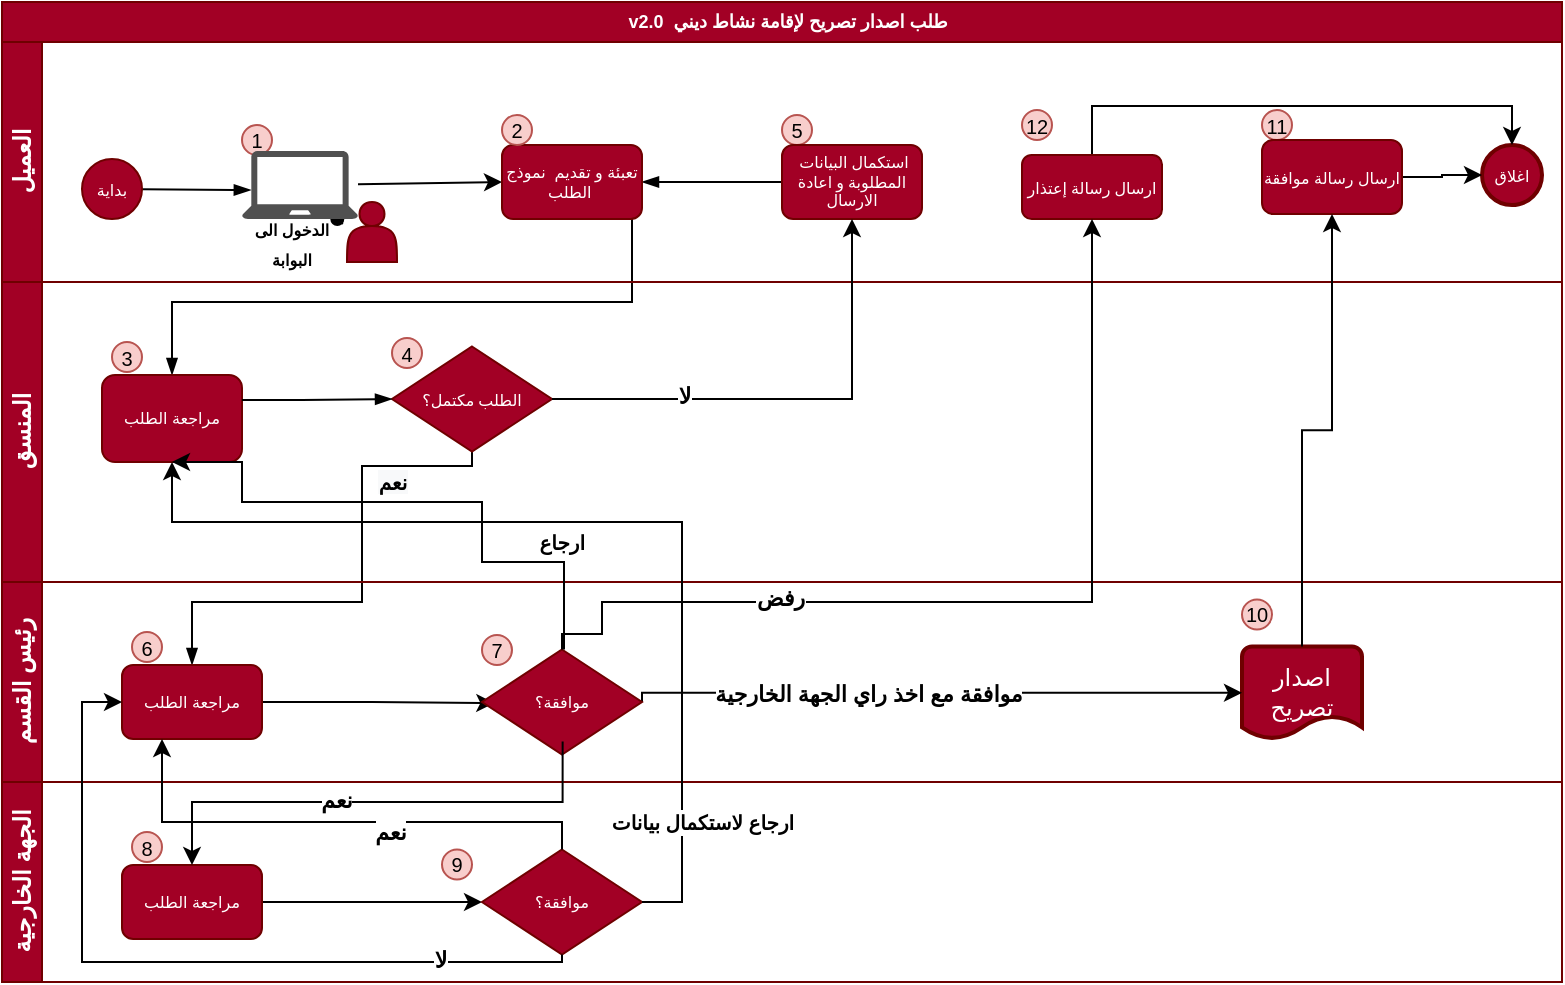 <mxfile type="github" version="13.8.1"><diagram id="c7488fd3-1785-93aa-aadb-54a6760d102a" name="Page-1"><mxGraphModel page="1" grid="1" shadow="0" math="0" background="#ffffff" pageHeight="1169" pageWidth="1654" pageScale="1" fold="1" arrows="1" connect="1" tooltips="1" guides="1" gridSize="10" dy="397" dx="723"><root><mxCell id="0" /><mxCell id="1" parent="0" /><mxCell id="2b4e8129b02d487f-1" style="swimlane;html=1;childLayout=stackLayout;horizontal=1;startSize=20;horizontalStack=0;rounded=0;shadow=0;labelBackgroundColor=none;strokeWidth=1;fontFamily=Verdana;fontSize=8;align=center;fillColor=#a20025;strokeColor=#6F0000;fontColor=#ffffff;" value="&lt;span lang=&quot;AR-SA&quot; dir=&quot;RTL&quot; style=&quot;line-height: 107% ; font-family: &amp;#34;dubai&amp;#34; , sans-serif&quot;&gt;&lt;font style=&quot;font-size: 9px&quot;&gt;&amp;nbsp;طلب اصدار تصريح لإقامة نشاط ديني&amp;nbsp; v2.0&amp;nbsp; &amp;nbsp;&lt;/font&gt;&lt;/span&gt;" parent="1" vertex="1"><mxGeometry width="780" height="490" as="geometry" y="80" x="170"><mxRectangle width="280" height="20" as="alternateBounds" y="80" x="170" /></mxGeometry></mxCell><mxCell id="KPhhI4xXO0q0EvICIsSK-16" target="2b4e8129b02d487f-12" style="edgeStyle=orthogonalEdgeStyle;rounded=0;jumpStyle=none;orthogonalLoop=1;jettySize=auto;html=1;entryX=0.5;entryY=0;entryDx=0;entryDy=0;endArrow=blockThin;endFill=1;" parent="2b4e8129b02d487f-1" edge="1" source="2b4e8129b02d487f-7"><mxGeometry as="geometry" relative="1"><Array as="points"><mxPoint y="150" x="315" /><mxPoint y="150" x="85" /></Array></mxGeometry></mxCell><mxCell id="KPhhI4xXO0q0EvICIsSK-31" target="KPhhI4xXO0q0EvICIsSK-30" style="edgeStyle=orthogonalEdgeStyle;rounded=0;jumpStyle=none;orthogonalLoop=1;jettySize=auto;html=1;entryX=0.5;entryY=0;entryDx=0;entryDy=0;endArrow=blockThin;endFill=1;exitX=0.5;exitY=1;exitDx=0;exitDy=0;exitPerimeter=0;" parent="2b4e8129b02d487f-1" edge="1" source="2vPmhwO70LCvBUlOEUrR-84"><mxGeometry as="geometry" relative="1"><Array as="points"><mxPoint y="232" x="235" /><mxPoint y="232" x="180" /><mxPoint y="300" x="180" /><mxPoint y="300" x="95" /></Array><mxPoint as="sourcePoint" y="220" x="372.5" /></mxGeometry></mxCell><mxCell id="2vPmhwO70LCvBUlOEUrR-28" style="edgeLabel;html=1;align=center;verticalAlign=middle;resizable=0;points=[];" value="&lt;span style=&quot;font-family: &amp;#34;verdana&amp;#34; ; background-color: rgb(248 , 249 , 250)&quot;&gt;&lt;b&gt;&lt;font style=&quot;font-size: 10px&quot;&gt;نعم&lt;/font&gt;&lt;/b&gt;&lt;/span&gt;" parent="KPhhI4xXO0q0EvICIsSK-31" vertex="1" connectable="0"><mxGeometry as="geometry" y="1" x="-0.612" relative="1"><mxPoint as="offset" y="7" x="0.3" /></mxGeometry></mxCell><mxCell id="2b4e8129b02d487f-2" style="swimlane;html=1;startSize=20;horizontal=0;fillColor=#a20025;strokeColor=#6F0000;fontColor=#ffffff;" value="العميل" parent="2b4e8129b02d487f-1" vertex="1"><mxGeometry width="780" height="120" as="geometry" y="20" /></mxCell><mxCell id="KPhhI4xXO0q0EvICIsSK-14" target="2b4e8129b02d487f-7" style="edgeStyle=none;rounded=0;jumpStyle=none;orthogonalLoop=1;jettySize=auto;html=1;entryX=1;entryY=0.5;entryDx=0;entryDy=0;endArrow=blockThin;endFill=1;" parent="2b4e8129b02d487f-2" edge="1" source="2b4e8129b02d487f-9"><mxGeometry as="geometry" relative="1" /></mxCell><mxCell id="KPhhI4xXO0q0EvICIsSK-11" target="2b4e8129b02d487f-7" style="edgeStyle=none;rounded=0;jumpStyle=none;orthogonalLoop=1;jettySize=auto;html=1;entryX=0;entryY=0.5;entryDx=0;entryDy=0;endArrow=classic;endFill=1;" parent="2b4e8129b02d487f-2" edge="1" source="KPhhI4xXO0q0EvICIsSK-3"><mxGeometry as="geometry" relative="1" /></mxCell><mxCell id="KPhhI4xXO0q0EvICIsSK-13" target="KPhhI4xXO0q0EvICIsSK-3" style="edgeStyle=none;rounded=0;jumpStyle=none;orthogonalLoop=1;jettySize=auto;html=1;entryX=0.076;entryY=0.575;entryDx=0;entryDy=0;entryPerimeter=0;endArrow=blockThin;endFill=1;" parent="2b4e8129b02d487f-2" edge="1" source="2b4e8129b02d487f-5"><mxGeometry as="geometry" relative="1" /></mxCell><mxCell id="KPhhI4xXO0q0EvICIsSK-5" target="KPhhI4xXO0q0EvICIsSK-3" style="rounded=0;orthogonalLoop=1;jettySize=auto;html=1;jumpStyle=none;endArrow=oval;endFill=1;" parent="2b4e8129b02d487f-2" edge="1"><mxGeometry as="geometry" relative="1"><mxPoint as="sourcePoint" y="91" x="170.397" /></mxGeometry></mxCell><mxCell id="2vPmhwO70LCvBUlOEUrR-253" style="ellipse;whiteSpace=wrap;html=1;aspect=fixed;fillColor=#f8cecc;strokeColor=#b85450;" value="&lt;font style=&quot;font-size: 10px&quot;&gt;11&lt;/font&gt;" parent="2b4e8129b02d487f-2" vertex="1"><mxGeometry width="15" height="15" as="geometry" y="34" x="630" /></mxCell><mxCell id="KPhhI4xXO0q0EvICIsSK-12" style="ellipse;whiteSpace=wrap;html=1;aspect=fixed;fillColor=#f8cecc;strokeColor=#b85450;" value="&lt;font style=&quot;font-size: 10px&quot;&gt;5&lt;/font&gt;" parent="2b4e8129b02d487f-2" vertex="1"><mxGeometry width="15" height="15" as="geometry" y="36.5" x="390" /></mxCell><mxCell id="2b4e8129b02d487f-11" style="ellipse;whiteSpace=wrap;html=1;rounded=0;shadow=0;labelBackgroundColor=none;strokeWidth=2;fontFamily=Verdana;fontSize=8;align=center;fillColor=#a20025;strokeColor=#6F0000;fontColor=#ffffff;" value="اغلاق" parent="2b4e8129b02d487f-2" vertex="1"><mxGeometry width="30" height="30" as="geometry" y="51.5" x="740" /></mxCell><mxCell id="2b4e8129b02d487f-9" style="rounded=1;whiteSpace=wrap;html=1;shadow=0;labelBackgroundColor=none;strokeWidth=1;fontFamily=Verdana;fontSize=8;align=center;fillColor=#a20025;strokeColor=#6F0000;fontColor=#ffffff;" value="استكمال البيانات&amp;nbsp; المطلوبة و اعادة الارسال" parent="2b4e8129b02d487f-2" vertex="1"><mxGeometry width="70" height="37" as="geometry" y="51.5" x="390" /></mxCell><mxCell id="9qjWYKIaZQUtVUHGMUiL-29" target="2b4e8129b02d487f-11" style="edgeStyle=orthogonalEdgeStyle;rounded=0;orthogonalLoop=1;jettySize=auto;html=1;" parent="2b4e8129b02d487f-2" edge="1" source="2vPmhwO70LCvBUlOEUrR-237"><mxGeometry as="geometry" relative="1" /></mxCell><mxCell id="2vPmhwO70LCvBUlOEUrR-237" style="rounded=1;whiteSpace=wrap;html=1;shadow=0;labelBackgroundColor=none;strokeWidth=1;fontFamily=Verdana;fontSize=8;align=center;fillColor=#a20025;strokeColor=#6F0000;fontColor=#ffffff;" value="&lt;font face=&quot;dubai, sans-serif&quot;&gt;ارسال رسالة موافقة&lt;/font&gt;" parent="2b4e8129b02d487f-2" vertex="1"><mxGeometry width="70" height="37" as="geometry" y="49" x="630" /></mxCell><mxCell id="2b4e8129b02d487f-5" style="ellipse;whiteSpace=wrap;html=1;rounded=0;shadow=0;labelBackgroundColor=none;strokeWidth=1;fontFamily=Verdana;fontSize=8;align=center;fillColor=#a20025;strokeColor=#6F0000;fontColor=#ffffff;" value="بداية" parent="2b4e8129b02d487f-2" vertex="1"><mxGeometry width="30" height="30" as="geometry" y="58.5" x="40" /></mxCell><mxCell id="KPhhI4xXO0q0EvICIsSK-7" style="ellipse;whiteSpace=wrap;html=1;aspect=fixed;fillColor=#f8cecc;strokeColor=#b85450;" value="&lt;font style=&quot;font-size: 10px&quot;&gt;1&lt;/font&gt;" parent="2b4e8129b02d487f-2" vertex="1"><mxGeometry width="15" height="15" as="geometry" y="41.5" x="120" /></mxCell><mxCell id="KPhhI4xXO0q0EvICIsSK-3" style="pointerEvents=1;shadow=0;dashed=0;html=1;strokeColor=none;fillColor=#505050;labelPosition=center;verticalLabelPosition=bottom;verticalAlign=top;outlineConnect=0;align=center;shape=mxgraph.office.devices.laptop;" value="" parent="2b4e8129b02d487f-2" vertex="1"><mxGeometry width="58" height="34" as="geometry" y="54.5" x="120" /></mxCell><mxCell id="2b4e8129b02d487f-7" style="rounded=1;whiteSpace=wrap;html=1;shadow=0;labelBackgroundColor=none;strokeWidth=1;fontFamily=Verdana;fontSize=8;align=center;fillColor=#a20025;strokeColor=#6F0000;fontColor=#ffffff;" value="&lt;font face=&quot;dubai, sans-serif&quot;&gt;تعبئة و تقديم&amp;nbsp; نموذج الطلب&amp;nbsp;&lt;/font&gt;" parent="2b4e8129b02d487f-2" vertex="1"><mxGeometry width="70" height="37" as="geometry" y="51.5" x="250" /></mxCell><mxCell id="KPhhI4xXO0q0EvICIsSK-10" style="ellipse;whiteSpace=wrap;html=1;aspect=fixed;fillColor=#f8cecc;strokeColor=#b85450;" value="&lt;font style=&quot;font-size: 10px&quot;&gt;2&lt;/font&gt;" parent="2b4e8129b02d487f-2" vertex="1"><mxGeometry width="15" height="15" as="geometry" y="36.5" x="250" /></mxCell><mxCell id="2vPmhwO70LCvBUlOEUrR-254" style="ellipse;whiteSpace=wrap;html=1;aspect=fixed;fillColor=#f8cecc;strokeColor=#b85450;" value="&lt;font style=&quot;font-size: 10px&quot;&gt;12&lt;/font&gt;" parent="2b4e8129b02d487f-2" vertex="1"><mxGeometry width="15" height="15" as="geometry" y="34" x="510" /></mxCell><mxCell id="9qjWYKIaZQUtVUHGMUiL-28" target="2b4e8129b02d487f-11" style="edgeStyle=orthogonalEdgeStyle;rounded=0;orthogonalLoop=1;jettySize=auto;html=1;entryX=0.5;entryY=0;entryDx=0;entryDy=0;" parent="2b4e8129b02d487f-2" edge="1" source="2vPmhwO70LCvBUlOEUrR-251"><mxGeometry as="geometry" relative="1"><Array as="points"><mxPoint y="32" x="545" /><mxPoint y="32" x="755" /></Array></mxGeometry></mxCell><mxCell id="2vPmhwO70LCvBUlOEUrR-251" style="whiteSpace=wrap;html=1;rounded=1;shadow=0;fontFamily=Verdana;fontSize=8;fontColor=#ffffff;strokeColor=#6F0000;strokeWidth=1;fillColor=#a20025;" value="ارسال رسالة إعتذار" parent="2b4e8129b02d487f-2" vertex="1"><mxGeometry width="70" height="32" as="geometry" y="56.5" x="510" /></mxCell><mxCell id="2vPmhwO70LCvBUlOEUrR-1" style="shape=actor;whiteSpace=wrap;html=1;fillColor=#a20025;strokeColor=#6F0000;fontColor=#ffffff;" value="" parent="2b4e8129b02d487f-2" vertex="1"><mxGeometry width="25" height="30" as="geometry" y="80" x="172.5" /></mxCell><mxCell id="KPhhI4xXO0q0EvICIsSK-6" style="text;html=1;strokeColor=none;fillColor=none;align=center;verticalAlign=middle;whiteSpace=wrap;rounded=0;" value="&lt;font style=&quot;font-size: 8px&quot;&gt;&lt;b&gt;الدخول الى البوابة&lt;/b&gt;&lt;/font&gt;" parent="2b4e8129b02d487f-2" vertex="1"><mxGeometry width="50" height="20" as="geometry" y="90" x="120" /></mxCell><mxCell id="2b4e8129b02d487f-3" style="swimlane;html=1;startSize=20;horizontal=0;fillColor=#a20025;strokeColor=#6F0000;fontColor=#ffffff;" value="المنسق" parent="2b4e8129b02d487f-1" vertex="1"><mxGeometry width="780" height="150" as="geometry" y="140"><mxRectangle width="760" height="20" as="alternateBounds" y="140" /></mxGeometry></mxCell><mxCell id="2vPmhwO70LCvBUlOEUrR-104" style="ellipse;whiteSpace=wrap;html=1;aspect=fixed;fillColor=#f8cecc;strokeColor=#b85450;" value="&lt;font style=&quot;font-size: 10px&quot;&gt;4&lt;/font&gt;" parent="2b4e8129b02d487f-3" vertex="1"><mxGeometry width="15" height="15" as="geometry" y="28" x="195" /></mxCell><mxCell id="KPhhI4xXO0q0EvICIsSK-17" style="ellipse;whiteSpace=wrap;html=1;aspect=fixed;fillColor=#f8cecc;strokeColor=#b85450;" value="&lt;font style=&quot;font-size: 10px&quot;&gt;3&lt;/font&gt;" parent="2b4e8129b02d487f-3" vertex="1"><mxGeometry width="15" height="15" as="geometry" y="30" x="55" /></mxCell><mxCell id="2vPmhwO70LCvBUlOEUrR-84" style="strokeWidth=1;html=1;shape=mxgraph.flowchart.decision;whiteSpace=wrap;rounded=1;shadow=0;labelBackgroundColor=none;fontFamily=Verdana;fontSize=8;align=center;fillColor=#a20025;strokeColor=#6F0000;fontColor=#ffffff;" value="الطلب مكتمل؟" parent="2b4e8129b02d487f-3" vertex="1"><mxGeometry width="80" height="52.5" as="geometry" y="32.25" x="195" /></mxCell><mxCell id="2b4e8129b02d487f-12" style="rounded=1;whiteSpace=wrap;html=1;shadow=0;labelBackgroundColor=none;strokeWidth=1;fontFamily=Verdana;fontSize=8;align=center;fillColor=#a20025;strokeColor=#6F0000;fontColor=#ffffff;" value="&lt;font face=&quot;dubai, sans-serif&quot;&gt;مراجعة الطلب&lt;/font&gt;" parent="2b4e8129b02d487f-3" vertex="1"><mxGeometry width="70" height="43.5" as="geometry" y="46.5" x="50" /></mxCell><mxCell id="2vPmhwO70LCvBUlOEUrR-85" target="2vPmhwO70LCvBUlOEUrR-84" style="edgeStyle=orthogonalEdgeStyle;rounded=0;jumpStyle=none;orthogonalLoop=1;jettySize=auto;html=1;endArrow=blockThin;endFill=1;entryX=0;entryY=0.5;entryDx=0;entryDy=0;entryPerimeter=0;" parent="2b4e8129b02d487f-3" edge="1" source="2b4e8129b02d487f-12"><mxGeometry as="geometry" relative="1"><mxPoint as="sourcePoint" y="285" x="290" /><mxPoint as="targetPoint" y="285" x="520" /><Array as="points"><mxPoint y="59" x="150" /><mxPoint y="59" x="150" /></Array></mxGeometry></mxCell><mxCell id="2b4e8129b02d487f-4" style="swimlane;html=1;startSize=20;horizontal=0;fillColor=#a20025;strokeColor=#6F0000;fontColor=#ffffff;" value="رئيس القسم" parent="2b4e8129b02d487f-1" vertex="1"><mxGeometry width="780" height="100" as="geometry" y="290" /></mxCell><mxCell id="9qjWYKIaZQUtVUHGMUiL-26" style="ellipse;whiteSpace=wrap;html=1;aspect=fixed;fillColor=#f8cecc;strokeColor=#b85450;" value="&lt;font style=&quot;font-size: 10px&quot;&gt;10&lt;/font&gt;" parent="2b4e8129b02d487f-4" vertex="1"><mxGeometry width="15" height="15" as="geometry" y="8.75" x="620" /></mxCell><mxCell id="KPhhI4xXO0q0EvICIsSK-29" style="ellipse;whiteSpace=wrap;html=1;aspect=fixed;fillColor=#f8cecc;strokeColor=#b85450;" value="&lt;font style=&quot;font-size: 10px&quot;&gt;6&lt;/font&gt;" parent="2b4e8129b02d487f-4" vertex="1"><mxGeometry width="15" height="15" as="geometry" y="25" x="65" /></mxCell><mxCell id="2vPmhwO70LCvBUlOEUrR-105" style="ellipse;whiteSpace=wrap;html=1;aspect=fixed;fillColor=#f8cecc;strokeColor=#b85450;" value="&lt;font style=&quot;font-size: 10px&quot;&gt;7&lt;/font&gt;" parent="2b4e8129b02d487f-4" vertex="1"><mxGeometry width="15" height="15" as="geometry" y="26.5" x="240" /></mxCell><mxCell id="Kmukf3t_k0OIObHLhqoy-2" target="2vPmhwO70LCvBUlOEUrR-87" style="edgeStyle=orthogonalEdgeStyle;rounded=0;orthogonalLoop=1;jettySize=auto;html=1;entryX=0.077;entryY=0.51;entryDx=0;entryDy=0;entryPerimeter=0;" parent="2b4e8129b02d487f-4" edge="1" source="KPhhI4xXO0q0EvICIsSK-30"><mxGeometry as="geometry" relative="1" /></mxCell><mxCell id="9qjWYKIaZQUtVUHGMUiL-16" style="strokeWidth=2;html=1;shape=mxgraph.flowchart.document2;whiteSpace=wrap;size=0.25;fillColor=#a20025;strokeColor=#6F0000;fontColor=#ffffff;" value="اصدار تصريح" parent="2b4e8129b02d487f-4" vertex="1"><mxGeometry width="60" height="46.25" as="geometry" y="32.25" x="620" /></mxCell><mxCell id="KPhhI4xXO0q0EvICIsSK-30" style="rounded=1;whiteSpace=wrap;html=1;shadow=0;labelBackgroundColor=none;strokeWidth=1;fontFamily=Verdana;fontSize=8;align=center;fillColor=#a20025;strokeColor=#6F0000;fontColor=#ffffff;" value="&lt;span lang=&quot;AR-SA&quot; dir=&quot;RTL&quot; style=&quot;line-height: 107% ; font-family: &amp;#34;dubai&amp;#34; , sans-serif&quot;&gt;&lt;font style=&quot;font-size: 8px&quot;&gt;مراجعة الطلب&lt;/font&gt;&lt;/span&gt;" parent="2b4e8129b02d487f-4" vertex="1"><mxGeometry width="70" height="37" as="geometry" y="41.5" x="60" /></mxCell><mxCell id="9qjWYKIaZQUtVUHGMUiL-13" target="9qjWYKIaZQUtVUHGMUiL-16" style="edgeStyle=orthogonalEdgeStyle;rounded=0;orthogonalLoop=1;jettySize=auto;html=1;entryX=0;entryY=0.5;entryDx=0;entryDy=0;entryPerimeter=0;exitX=1;exitY=0.5;exitDx=0;exitDy=0;exitPerimeter=0;" parent="2b4e8129b02d487f-4" edge="1" source="2vPmhwO70LCvBUlOEUrR-87"><mxGeometry as="geometry" relative="1"><Array as="points"><mxPoint y="55" x="320" /></Array></mxGeometry></mxCell><mxCell id="9qjWYKIaZQUtVUHGMUiL-23" style="edgeLabel;html=1;align=center;verticalAlign=middle;resizable=0;points=[];" value="&lt;b&gt;موافقة مع اخذ راي الجهة الخارجية&lt;/b&gt;" parent="9qjWYKIaZQUtVUHGMUiL-13" vertex="1" connectable="0"><mxGeometry as="geometry" y="36" x="0.008" relative="1"><mxPoint as="offset" y="36" x="-36" /></mxGeometry></mxCell><mxCell id="2vPmhwO70LCvBUlOEUrR-87" style="strokeWidth=1;html=1;shape=mxgraph.flowchart.decision;whiteSpace=wrap;rounded=1;shadow=0;labelBackgroundColor=none;fontFamily=Verdana;fontSize=8;align=center;fillColor=#a20025;strokeColor=#6F0000;fontColor=#ffffff;" value="موافقة؟" parent="2b4e8129b02d487f-4" vertex="1"><mxGeometry width="80" height="52.5" as="geometry" y="33.75" x="240" /></mxCell><mxCell id="2vPmhwO70LCvBUlOEUrR-54" style="swimlane;html=1;startSize=20;horizontal=0;fillColor=#a20025;strokeColor=#6F0000;fontColor=#ffffff;" value="الجهة الخارجية" parent="2b4e8129b02d487f-1" vertex="1"><mxGeometry width="780" height="100" as="geometry" y="390" /></mxCell><mxCell id="2vPmhwO70LCvBUlOEUrR-58" style="ellipse;whiteSpace=wrap;html=1;aspect=fixed;fillColor=#f8cecc;strokeColor=#b85450;" value="&lt;font style=&quot;font-size: 10px&quot;&gt;8&lt;/font&gt;" parent="2vPmhwO70LCvBUlOEUrR-54" vertex="1"><mxGeometry width="15" height="15" as="geometry" y="25" x="65" /></mxCell><mxCell id="2vPmhwO70LCvBUlOEUrR-109" target="2vPmhwO70LCvBUlOEUrR-108" style="edgeStyle=orthogonalEdgeStyle;rounded=0;orthogonalLoop=1;jettySize=auto;html=1;fontSize=8;" parent="2vPmhwO70LCvBUlOEUrR-54" edge="1" source="2vPmhwO70LCvBUlOEUrR-59"><mxGeometry as="geometry" relative="1" /></mxCell><mxCell id="2vPmhwO70LCvBUlOEUrR-112" style="ellipse;whiteSpace=wrap;html=1;aspect=fixed;fillColor=#f8cecc;strokeColor=#b85450;" value="&lt;font style=&quot;font-size: 10px&quot;&gt;9&lt;/font&gt;" parent="2vPmhwO70LCvBUlOEUrR-54" vertex="1"><mxGeometry width="15" height="15" as="geometry" y="33.75" x="220" /></mxCell><mxCell id="2vPmhwO70LCvBUlOEUrR-108" style="strokeWidth=1;html=1;shape=mxgraph.flowchart.decision;whiteSpace=wrap;rounded=1;shadow=0;labelBackgroundColor=none;fontFamily=Verdana;fontSize=8;align=center;fillColor=#a20025;strokeColor=#6F0000;fontColor=#ffffff;" value="موافقة؟" parent="2vPmhwO70LCvBUlOEUrR-54" vertex="1"><mxGeometry width="80" height="52.5" as="geometry" y="33.75" x="240" /></mxCell><mxCell id="2vPmhwO70LCvBUlOEUrR-59" style="rounded=1;whiteSpace=wrap;html=1;shadow=0;labelBackgroundColor=none;strokeWidth=1;fontFamily=Verdana;fontSize=8;align=center;fillColor=#a20025;strokeColor=#6F0000;fontColor=#ffffff;" value="&lt;span lang=&quot;AR-SA&quot; dir=&quot;RTL&quot; style=&quot;line-height: 107% ; font-family: &amp;#34;dubai&amp;#34; , sans-serif&quot;&gt;&lt;font style=&quot;font-size: 8px&quot;&gt;مراجعة الطلب&lt;/font&gt;&lt;/span&gt;" parent="2vPmhwO70LCvBUlOEUrR-54" vertex="1"><mxGeometry width="70" height="37" as="geometry" y="41.5" x="60" /></mxCell><mxCell id="2vPmhwO70LCvBUlOEUrR-106" target="2b4e8129b02d487f-12" style="edgeStyle=orthogonalEdgeStyle;rounded=0;orthogonalLoop=1;jettySize=auto;html=1;fontSize=8;entryX=0.5;entryY=1;entryDx=0;entryDy=0;" parent="2b4e8129b02d487f-1" edge="1" source="2vPmhwO70LCvBUlOEUrR-87"><mxGeometry as="geometry" relative="1"><Array as="points"><mxPoint y="280" x="281" /><mxPoint y="280" x="240" /><mxPoint y="250" x="240" /><mxPoint y="250" x="120" /><mxPoint y="230" x="120" /></Array></mxGeometry></mxCell><mxCell id="2vPmhwO70LCvBUlOEUrR-107" style="edgeLabel;html=1;align=center;verticalAlign=middle;resizable=0;points=[];" value="&lt;font style=&quot;font-size: 10px&quot;&gt;&lt;b&gt;ارجاع&amp;nbsp;&lt;/b&gt;&lt;/font&gt;" parent="2vPmhwO70LCvBUlOEUrR-106" vertex="1" connectable="0"><mxGeometry as="geometry" y="3" x="-0.687" relative="1"><mxPoint as="offset" y="-13" x="1.64" /></mxGeometry></mxCell><mxCell id="9qjWYKIaZQUtVUHGMUiL-2" target="2b4e8129b02d487f-9" style="edgeStyle=orthogonalEdgeStyle;rounded=0;orthogonalLoop=1;jettySize=auto;html=1;entryX=0.5;entryY=1;entryDx=0;entryDy=0;" parent="2b4e8129b02d487f-1" edge="1" source="2vPmhwO70LCvBUlOEUrR-84"><mxGeometry as="geometry" relative="1" /></mxCell><mxCell id="9qjWYKIaZQUtVUHGMUiL-3" style="edgeLabel;html=1;align=center;verticalAlign=middle;resizable=0;points=[];" value="&lt;b&gt;لا&lt;/b&gt;" parent="9qjWYKIaZQUtVUHGMUiL-2" vertex="1" connectable="0"><mxGeometry as="geometry" y="2" x="-0.454" relative="1"><mxPoint as="offset" /></mxGeometry></mxCell><mxCell id="9qjWYKIaZQUtVUHGMUiL-4" target="2vPmhwO70LCvBUlOEUrR-59" style="edgeStyle=orthogonalEdgeStyle;rounded=0;orthogonalLoop=1;jettySize=auto;html=1;exitX=0.504;exitY=0.875;exitDx=0;exitDy=0;exitPerimeter=0;" parent="2b4e8129b02d487f-1" edge="1" source="2vPmhwO70LCvBUlOEUrR-87"><mxGeometry as="geometry" relative="1"><Array as="points"><mxPoint y="400" x="280" /><mxPoint y="400" x="95" /></Array><mxPoint as="sourcePoint" y="380" x="280" /></mxGeometry></mxCell><mxCell id="9qjWYKIaZQUtVUHGMUiL-5" style="edgeLabel;html=1;align=center;verticalAlign=middle;resizable=0;points=[];" value="&lt;b&gt;نعم&lt;/b&gt;" parent="9qjWYKIaZQUtVUHGMUiL-4" vertex="1" connectable="0"><mxGeometry as="geometry" y="-1" x="0.16" relative="1"><mxPoint as="offset" /></mxGeometry></mxCell><mxCell id="9qjWYKIaZQUtVUHGMUiL-6" target="KPhhI4xXO0q0EvICIsSK-30" style="edgeStyle=orthogonalEdgeStyle;rounded=0;orthogonalLoop=1;jettySize=auto;html=1;" parent="2b4e8129b02d487f-1" edge="1" source="2vPmhwO70LCvBUlOEUrR-108"><mxGeometry as="geometry" relative="1"><Array as="points"><mxPoint y="410" x="280" /><mxPoint y="410" x="80" /></Array></mxGeometry></mxCell><mxCell id="9qjWYKIaZQUtVUHGMUiL-7" style="edgeLabel;html=1;align=center;verticalAlign=middle;resizable=0;points=[];" value="&lt;b&gt;نعم&lt;/b&gt;" parent="9qjWYKIaZQUtVUHGMUiL-6" vertex="1" connectable="0"><mxGeometry as="geometry" y="1" x="0.205" relative="1"><mxPoint as="offset" y="4" x="53.54" /></mxGeometry></mxCell><mxCell id="9qjWYKIaZQUtVUHGMUiL-10" target="2vPmhwO70LCvBUlOEUrR-251" style="edgeStyle=orthogonalEdgeStyle;rounded=0;orthogonalLoop=1;jettySize=auto;html=1;entryX=0.5;entryY=1;entryDx=0;entryDy=0;exitX=0.5;exitY=0;exitDx=0;exitDy=0;exitPerimeter=0;" parent="2b4e8129b02d487f-1" edge="1" source="2vPmhwO70LCvBUlOEUrR-87"><mxGeometry as="geometry" relative="1"><mxPoint as="sourcePoint" y="320" x="270" /><Array as="points"><mxPoint y="316" x="300" /><mxPoint y="300" x="300" /><mxPoint y="300" x="545" /></Array></mxGeometry></mxCell><mxCell id="9qjWYKIaZQUtVUHGMUiL-22" style="edgeLabel;html=1;align=center;verticalAlign=middle;resizable=0;points=[];" value="&lt;b&gt;رفض&lt;/b&gt;" parent="9qjWYKIaZQUtVUHGMUiL-10" vertex="1" connectable="0"><mxGeometry as="geometry" y="2" x="-0.45" relative="1"><mxPoint as="offset" /></mxGeometry></mxCell><mxCell id="9qjWYKIaZQUtVUHGMUiL-24" target="KPhhI4xXO0q0EvICIsSK-30" style="edgeStyle=orthogonalEdgeStyle;rounded=0;orthogonalLoop=1;jettySize=auto;html=1;entryX=0;entryY=0.5;entryDx=0;entryDy=0;" parent="2b4e8129b02d487f-1" edge="1" source="2vPmhwO70LCvBUlOEUrR-108"><mxGeometry as="geometry" relative="1"><Array as="points"><mxPoint y="480" x="280" /><mxPoint y="480" x="40" /><mxPoint y="350" x="40" /></Array></mxGeometry></mxCell><mxCell id="9qjWYKIaZQUtVUHGMUiL-25" style="edgeLabel;html=1;align=center;verticalAlign=middle;resizable=0;points=[];" value="&lt;b&gt;لا&lt;/b&gt;" parent="9qjWYKIaZQUtVUHGMUiL-24" vertex="1" connectable="0"><mxGeometry as="geometry" y="-1" x="-0.671" relative="1"><mxPoint as="offset" /></mxGeometry></mxCell><mxCell id="9qjWYKIaZQUtVUHGMUiL-30" target="2vPmhwO70LCvBUlOEUrR-237" style="edgeStyle=orthogonalEdgeStyle;rounded=0;orthogonalLoop=1;jettySize=auto;html=1;" parent="2b4e8129b02d487f-1" edge="1" source="9qjWYKIaZQUtVUHGMUiL-16"><mxGeometry as="geometry" relative="1" /></mxCell><mxCell id="9qjWYKIaZQUtVUHGMUiL-31" target="2b4e8129b02d487f-12" style="edgeStyle=orthogonalEdgeStyle;rounded=0;orthogonalLoop=1;jettySize=auto;html=1;exitX=1;exitY=0.5;exitDx=0;exitDy=0;exitPerimeter=0;" parent="2b4e8129b02d487f-1" edge="1" source="2vPmhwO70LCvBUlOEUrR-108"><mxGeometry as="geometry" relative="1"><Array as="points"><mxPoint y="450" x="340" /><mxPoint y="260" x="340" /><mxPoint y="260" x="85" /></Array></mxGeometry></mxCell><mxCell id="9qjWYKIaZQUtVUHGMUiL-32" style="edgeLabel;html=1;align=center;verticalAlign=middle;resizable=0;points=[];" value="&lt;b style=&quot;font-size: 10px&quot;&gt;ارجاع لاستكمال بيانات&lt;/b&gt;" parent="9qjWYKIaZQUtVUHGMUiL-31" vertex="1" connectable="0"><mxGeometry as="geometry" y="-1" x="-0.582" relative="1"><mxPoint as="offset" y="43.41" x="8.97" /></mxGeometry></mxCell></root></mxGraphModel></diagram></mxfile>